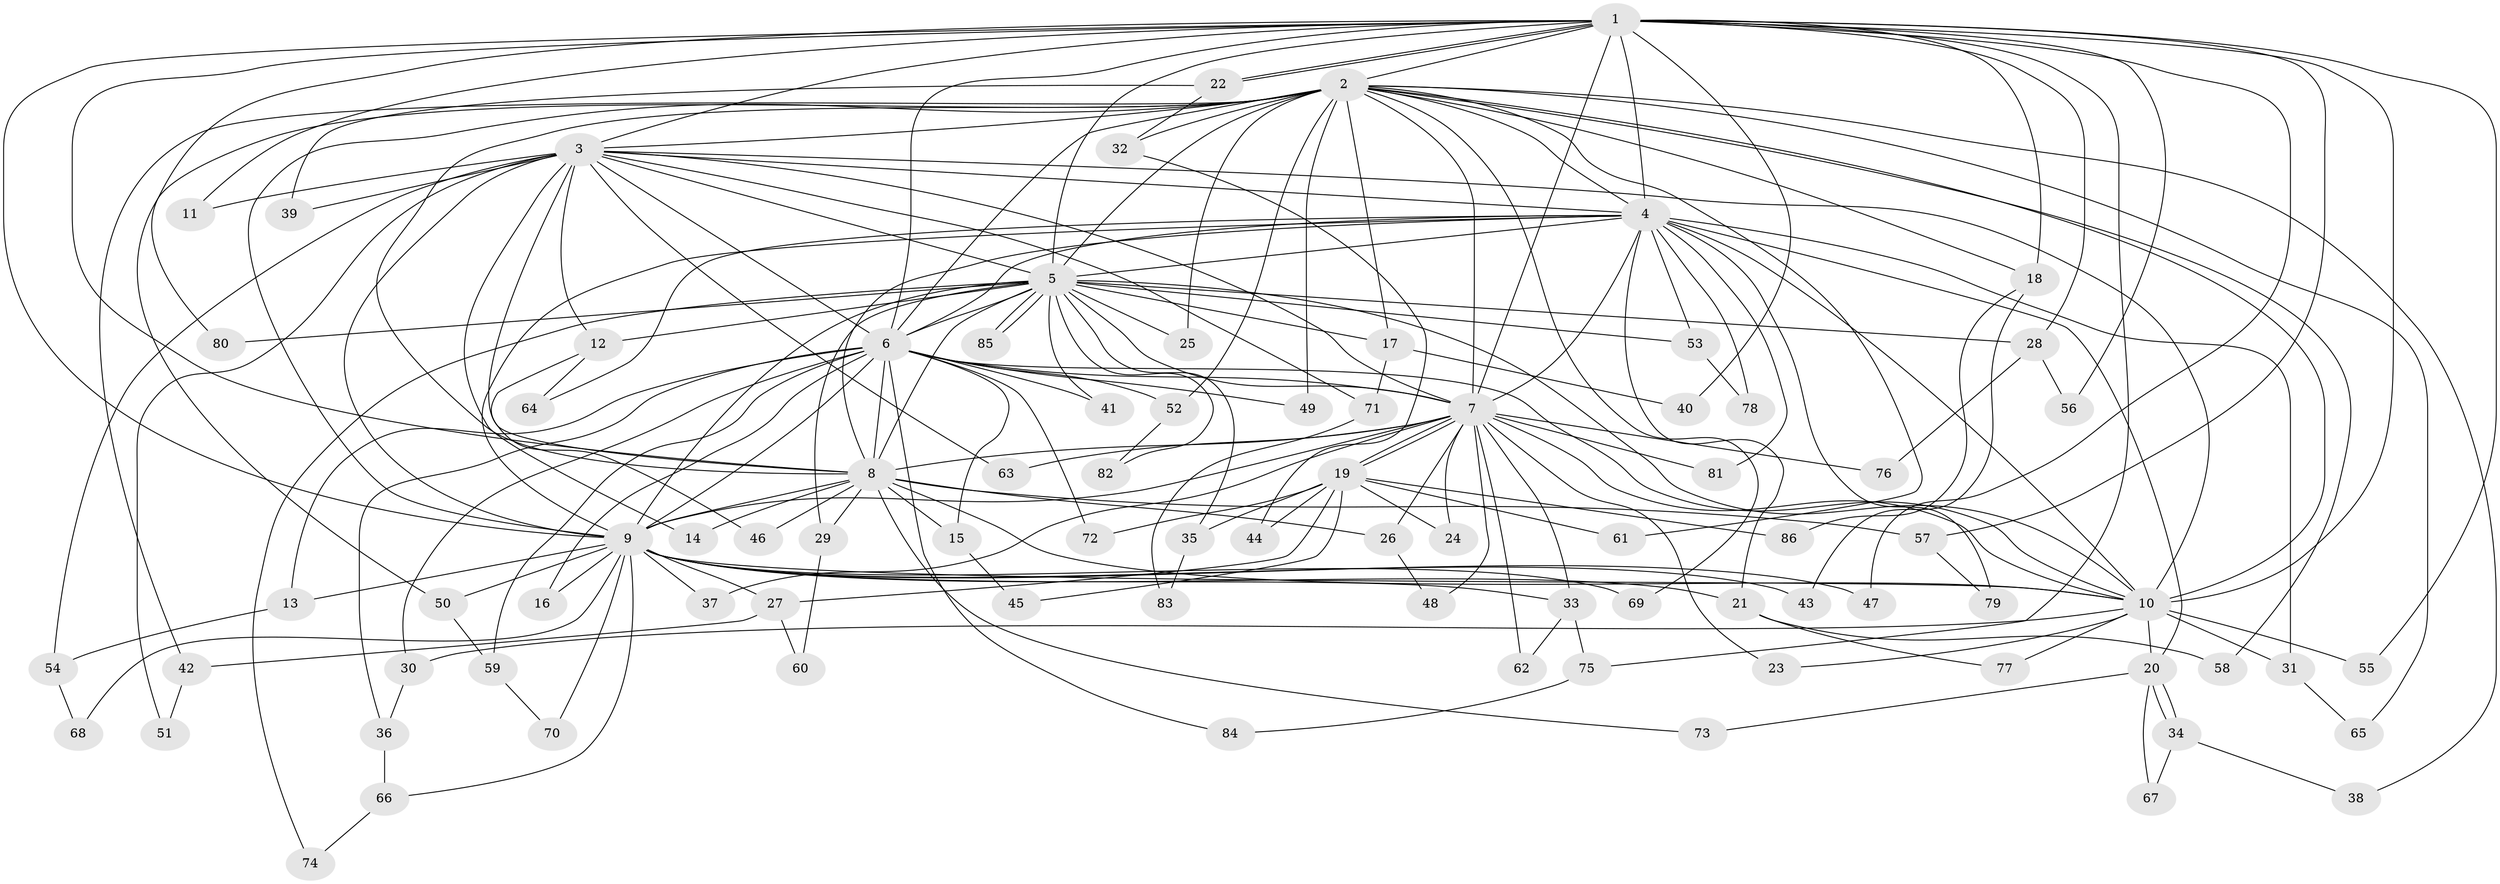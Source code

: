 // Generated by graph-tools (version 1.1) at 2025/13/03/09/25 04:13:56]
// undirected, 86 vertices, 197 edges
graph export_dot {
graph [start="1"]
  node [color=gray90,style=filled];
  1;
  2;
  3;
  4;
  5;
  6;
  7;
  8;
  9;
  10;
  11;
  12;
  13;
  14;
  15;
  16;
  17;
  18;
  19;
  20;
  21;
  22;
  23;
  24;
  25;
  26;
  27;
  28;
  29;
  30;
  31;
  32;
  33;
  34;
  35;
  36;
  37;
  38;
  39;
  40;
  41;
  42;
  43;
  44;
  45;
  46;
  47;
  48;
  49;
  50;
  51;
  52;
  53;
  54;
  55;
  56;
  57;
  58;
  59;
  60;
  61;
  62;
  63;
  64;
  65;
  66;
  67;
  68;
  69;
  70;
  71;
  72;
  73;
  74;
  75;
  76;
  77;
  78;
  79;
  80;
  81;
  82;
  83;
  84;
  85;
  86;
  1 -- 2;
  1 -- 3;
  1 -- 4;
  1 -- 5;
  1 -- 6;
  1 -- 7;
  1 -- 8;
  1 -- 9;
  1 -- 10;
  1 -- 11;
  1 -- 18;
  1 -- 22;
  1 -- 22;
  1 -- 28;
  1 -- 40;
  1 -- 47;
  1 -- 55;
  1 -- 56;
  1 -- 57;
  1 -- 75;
  1 -- 80;
  2 -- 3;
  2 -- 4;
  2 -- 5;
  2 -- 6;
  2 -- 7;
  2 -- 8;
  2 -- 9;
  2 -- 10;
  2 -- 17;
  2 -- 18;
  2 -- 25;
  2 -- 32;
  2 -- 38;
  2 -- 42;
  2 -- 49;
  2 -- 50;
  2 -- 52;
  2 -- 58;
  2 -- 61;
  2 -- 65;
  2 -- 69;
  3 -- 4;
  3 -- 5;
  3 -- 6;
  3 -- 7;
  3 -- 8;
  3 -- 9;
  3 -- 10;
  3 -- 11;
  3 -- 12;
  3 -- 14;
  3 -- 39;
  3 -- 51;
  3 -- 54;
  3 -- 63;
  3 -- 71;
  4 -- 5;
  4 -- 6;
  4 -- 7;
  4 -- 8;
  4 -- 9;
  4 -- 10;
  4 -- 20;
  4 -- 21;
  4 -- 31;
  4 -- 53;
  4 -- 64;
  4 -- 78;
  4 -- 79;
  4 -- 81;
  5 -- 6;
  5 -- 7;
  5 -- 8;
  5 -- 9;
  5 -- 10;
  5 -- 12;
  5 -- 17;
  5 -- 25;
  5 -- 28;
  5 -- 29;
  5 -- 35;
  5 -- 41;
  5 -- 53;
  5 -- 74;
  5 -- 80;
  5 -- 82;
  5 -- 85;
  5 -- 85;
  6 -- 7;
  6 -- 8;
  6 -- 9;
  6 -- 10;
  6 -- 13;
  6 -- 15;
  6 -- 16;
  6 -- 30;
  6 -- 36;
  6 -- 41;
  6 -- 49;
  6 -- 52;
  6 -- 59;
  6 -- 72;
  6 -- 84;
  7 -- 8;
  7 -- 9;
  7 -- 10;
  7 -- 19;
  7 -- 19;
  7 -- 23;
  7 -- 24;
  7 -- 26;
  7 -- 33;
  7 -- 37;
  7 -- 48;
  7 -- 62;
  7 -- 63;
  7 -- 76;
  7 -- 81;
  8 -- 9;
  8 -- 10;
  8 -- 14;
  8 -- 15;
  8 -- 26;
  8 -- 29;
  8 -- 46;
  8 -- 57;
  8 -- 73;
  9 -- 10;
  9 -- 13;
  9 -- 16;
  9 -- 21;
  9 -- 27;
  9 -- 33;
  9 -- 37;
  9 -- 43;
  9 -- 47;
  9 -- 50;
  9 -- 66;
  9 -- 68;
  9 -- 69;
  9 -- 70;
  10 -- 20;
  10 -- 23;
  10 -- 30;
  10 -- 31;
  10 -- 55;
  10 -- 77;
  12 -- 46;
  12 -- 64;
  13 -- 54;
  15 -- 45;
  17 -- 40;
  17 -- 71;
  18 -- 43;
  18 -- 86;
  19 -- 24;
  19 -- 27;
  19 -- 35;
  19 -- 44;
  19 -- 45;
  19 -- 61;
  19 -- 72;
  19 -- 86;
  20 -- 34;
  20 -- 34;
  20 -- 67;
  20 -- 73;
  21 -- 58;
  21 -- 77;
  22 -- 32;
  22 -- 39;
  26 -- 48;
  27 -- 42;
  27 -- 60;
  28 -- 56;
  28 -- 76;
  29 -- 60;
  30 -- 36;
  31 -- 65;
  32 -- 44;
  33 -- 62;
  33 -- 75;
  34 -- 38;
  34 -- 67;
  35 -- 83;
  36 -- 66;
  42 -- 51;
  50 -- 59;
  52 -- 82;
  53 -- 78;
  54 -- 68;
  57 -- 79;
  59 -- 70;
  66 -- 74;
  71 -- 83;
  75 -- 84;
}
